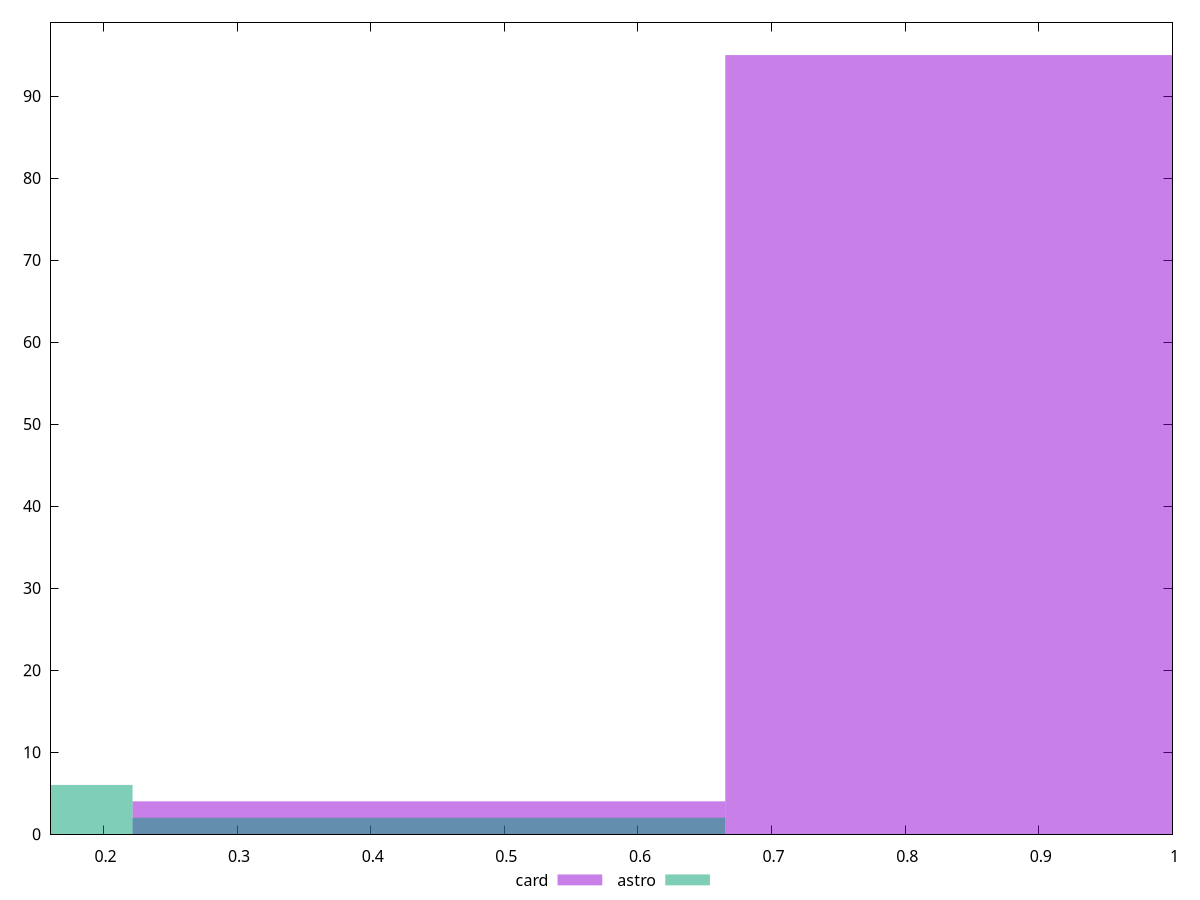 reset

$card <<EOF
0.44353893614339934 4
0.8870778722867987 95
EOF

$astro <<EOF
0.44353893614339934 2
0 6
EOF

set key outside below
set boxwidth 0.44353893614339934
set xrange [0.16:1]
set yrange [0:99]
set trange [0:99]
set style fill transparent solid 0.5 noborder
set terminal svg size 640, 500 enhanced background rgb 'white'
set output "report/report_00029_2021-02-24T13-36-40.390Z/meta/score/comparison/histogram/2_vs_3.svg"

plot $card title "card" with boxes, \
     $astro title "astro" with boxes

reset

